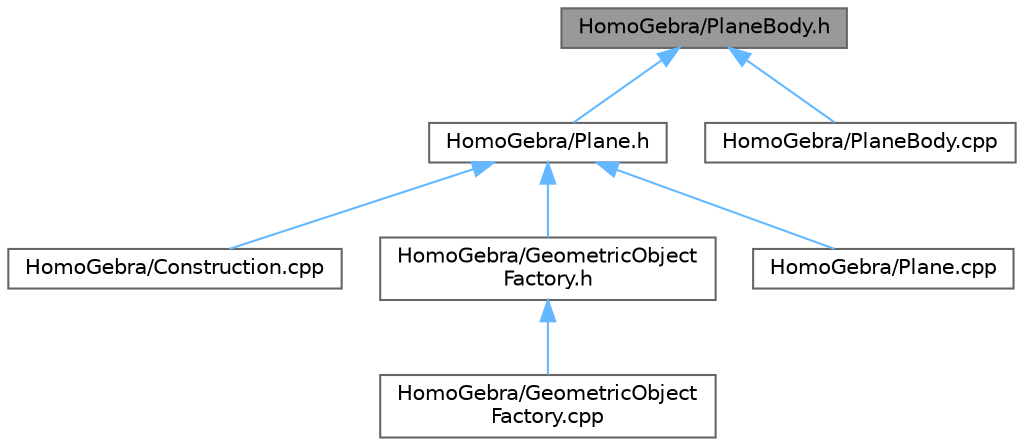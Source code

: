 digraph "HomoGebra/PlaneBody.h"
{
 // LATEX_PDF_SIZE
  bgcolor="transparent";
  edge [fontname=Helvetica,fontsize=10,labelfontname=Helvetica,labelfontsize=10];
  node [fontname=Helvetica,fontsize=10,shape=box,height=0.2,width=0.9];
  Node1 [label="HomoGebra/PlaneBody.h",height=0.2,width=0.4,color="gray40", fillcolor="grey60", style="filled", fontcolor="black",tooltip=" "];
  Node1 -> Node2 [dir="back",color="steelblue1",style="solid"];
  Node2 [label="HomoGebra/Plane.h",height=0.2,width=0.4,color="grey40", fillcolor="white", style="filled",URL="$_plane_8h.html",tooltip=" "];
  Node2 -> Node3 [dir="back",color="steelblue1",style="solid"];
  Node3 [label="HomoGebra/Construction.cpp",height=0.2,width=0.4,color="grey40", fillcolor="white", style="filled",URL="$_construction_8cpp.html",tooltip=" "];
  Node2 -> Node4 [dir="back",color="steelblue1",style="solid"];
  Node4 [label="HomoGebra/GeometricObject\lFactory.h",height=0.2,width=0.4,color="grey40", fillcolor="white", style="filled",URL="$_geometric_object_factory_8h.html",tooltip=" "];
  Node4 -> Node5 [dir="back",color="steelblue1",style="solid"];
  Node5 [label="HomoGebra/GeometricObject\lFactory.cpp",height=0.2,width=0.4,color="grey40", fillcolor="white", style="filled",URL="$_geometric_object_factory_8cpp.html",tooltip=" "];
  Node2 -> Node6 [dir="back",color="steelblue1",style="solid"];
  Node6 [label="HomoGebra/Plane.cpp",height=0.2,width=0.4,color="grey40", fillcolor="white", style="filled",URL="$_plane_8cpp.html",tooltip=" "];
  Node1 -> Node7 [dir="back",color="steelblue1",style="solid"];
  Node7 [label="HomoGebra/PlaneBody.cpp",height=0.2,width=0.4,color="grey40", fillcolor="white", style="filled",URL="$_plane_body_8cpp.html",tooltip=" "];
}
